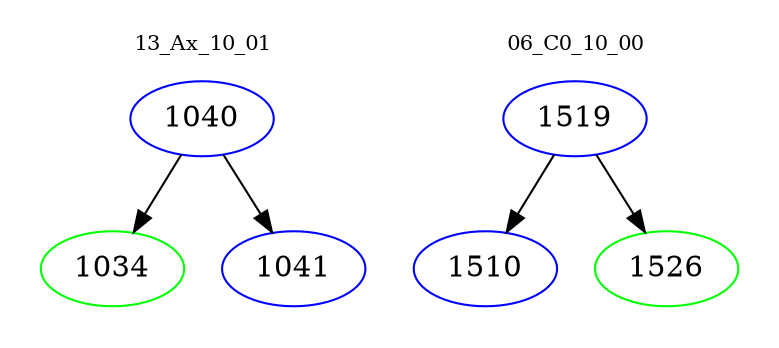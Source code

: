 digraph{
subgraph cluster_0 {
color = white
label = "13_Ax_10_01";
fontsize=10;
T0_1040 [label="1040", color="blue"]
T0_1040 -> T0_1034 [color="black"]
T0_1034 [label="1034", color="green"]
T0_1040 -> T0_1041 [color="black"]
T0_1041 [label="1041", color="blue"]
}
subgraph cluster_1 {
color = white
label = "06_C0_10_00";
fontsize=10;
T1_1519 [label="1519", color="blue"]
T1_1519 -> T1_1510 [color="black"]
T1_1510 [label="1510", color="blue"]
T1_1519 -> T1_1526 [color="black"]
T1_1526 [label="1526", color="green"]
}
}
